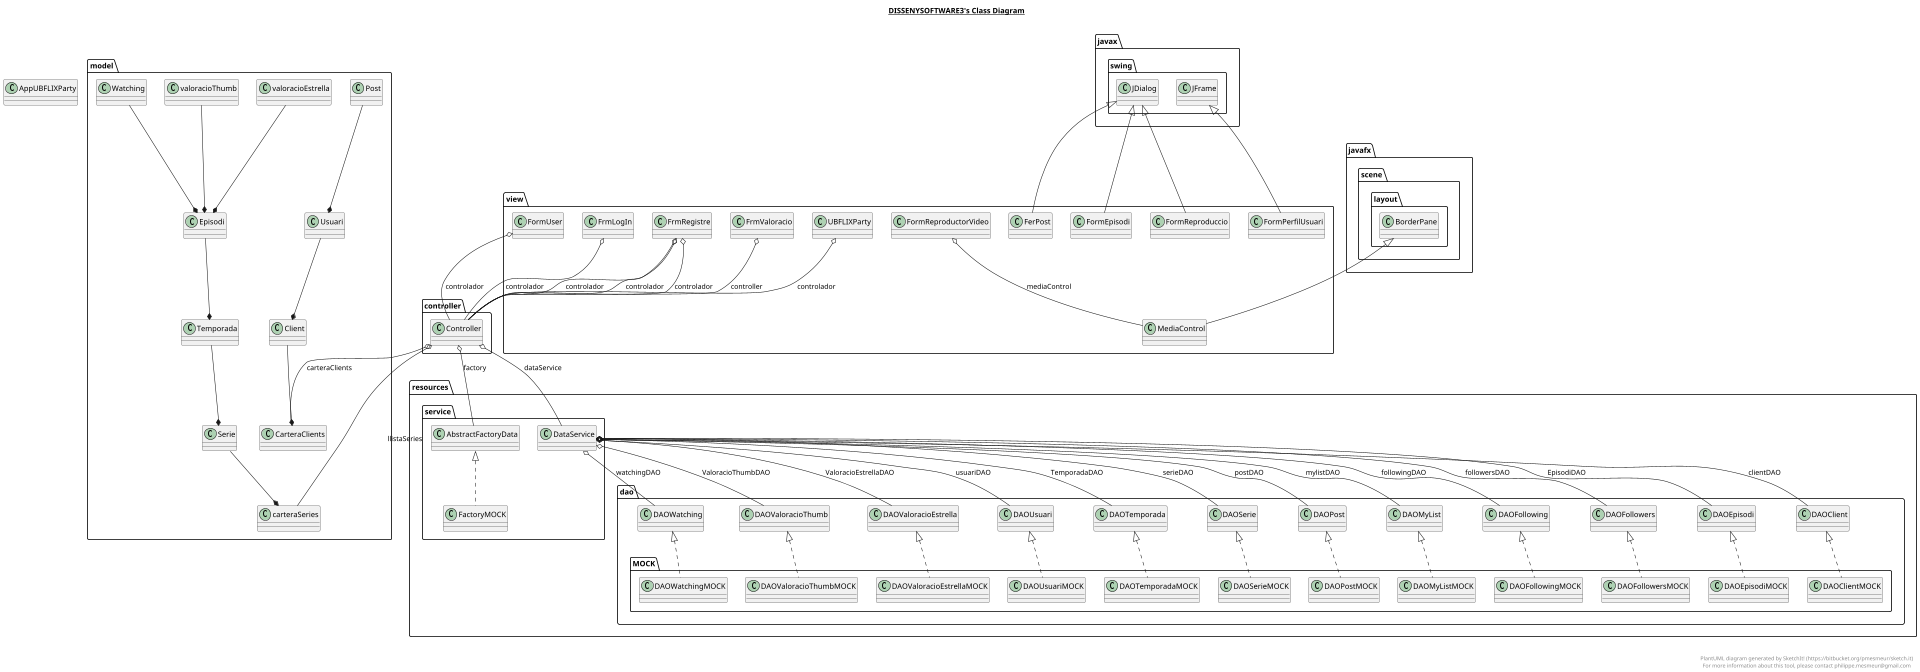 @startuml
scale 1920x1080

title __DISSENYSOFTWARE3's Class Diagram__\n


    class AppUBFLIXParty {
    }



  controller.Controller o-- model.CarteraClients : carteraClients
  controller.Controller o-- resources.service.DataService : dataService
  controller.Controller o-- resources.service.AbstractFactoryData : factory
  controller.Controller o-- model.carteraSeries : llistaSeries
  resources.dao.MOCK.DAOClientMOCK .up.|> resources.dao.DAOClient
  resources.dao.MOCK.DAOEpisodiMOCK .up.|> resources.dao.DAOEpisodi
  resources.dao.MOCK.DAOFollowersMOCK .up.|> resources.dao.DAOFollowers
  resources.dao.MOCK.DAOFollowingMOCK .up.|> resources.dao.DAOFollowing
  resources.dao.MOCK.DAOMyListMOCK .up.|> resources.dao.DAOMyList
  resources.dao.MOCK.DAOPostMOCK .up.|> resources.dao.DAOPost
  resources.dao.MOCK.DAOSerieMOCK .up.|> resources.dao.DAOSerie
  resources.dao.MOCK.DAOTemporadaMOCK .up.|> resources.dao.DAOTemporada
  resources.dao.MOCK.DAOUsuariMOCK .up.|> resources.dao.DAOUsuari
  resources.dao.MOCK.DAOValoracioEstrellaMOCK .up.|> resources.dao.DAOValoracioEstrella
  resources.dao.MOCK.DAOValoracioThumbMOCK .up.|> resources.dao.DAOValoracioThumb
  resources.dao.MOCK.DAOWatchingMOCK .up.|> resources.dao.DAOWatching
  resources.service.DataService o-- resources.dao.DAOEpisodi : EpisodiDAO
  resources.service.DataService o-- resources.dao.DAOTemporada : TemporadaDAO
  resources.service.DataService o-- resources.dao.DAOValoracioEstrella : ValoracioEstrellaDAO
  resources.service.DataService o-- resources.dao.DAOValoracioThumb : ValoracioThumbDAO
  resources.service.DataService o-- resources.dao.DAOClient : clientDAO
  resources.service.DataService o-- resources.dao.DAOFollowers : followersDAO
  resources.service.DataService o-- resources.dao.DAOFollowing : followingDAO
  resources.service.DataService o-- resources.dao.DAOMyList : mylistDAO
  resources.service.DataService o-- resources.dao.DAOPost : postDAO
  resources.service.DataService o-- resources.dao.DAOSerie : serieDAO
  resources.service.DataService o-- resources.dao.DAOUsuari : usuariDAO
  resources.service.DataService o-- resources.dao.DAOWatching : watchingDAO
  resources.service.FactoryMOCK .up.|> resources.service.AbstractFactoryData
  view.FerPost -up-|> javax.swing.JDialog
  view.FormEpisodi -up-|> javax.swing.JDialog
  view.FormPerfilUsuari -up-|> javax.swing.JFrame
  view.FormReproduccio -up-|> javax.swing.JDialog
  view.FormReproductorVideo o-- view.MediaControl : mediaControl
  view.FormUser o-- controller.Controller : controlador
  view.FrmLogIn o-- controller.Controller : controlador
  view.FrmRegistre o-- controller.Controller : controlador
  view.FrmRegistre o-- controller.Controller : controlador
  view.FrmRegistre o-- controller.Controller : controlador
  view.FrmValoracio o-- controller.Controller : controller
  view.MediaControl -up-|> javafx.scene.layout.BorderPane
  view.UBFLIXParty o-- controller.Controller : controlador
  model.Client--*model.CarteraClients
  model.Usuari--*model.Client
  model.Post--*model.Usuari
  model.Serie--*model.carteraSeries
  model.Temporada--*model.Serie
  model.Episodi--*model.Temporada
  model.valoracioEstrella--*model.Episodi
  model.valoracioThumb--*model.Episodi
  model.Watching--*model.Episodi


right footer


PlantUML diagram generated by SketchIt! (https://bitbucket.org/pmesmeur/sketch.it)
For more information about this tool, please contact philippe.mesmeur@gmail.com
endfooter

@enduml